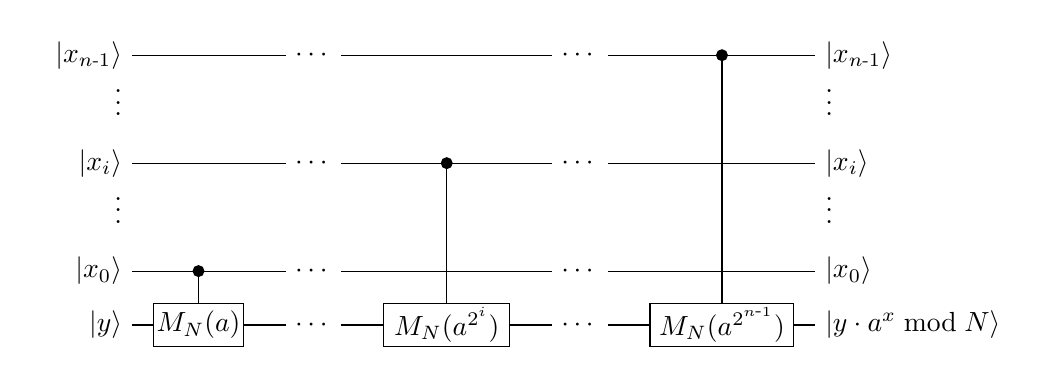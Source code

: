 \providecommand{\mynus}[1][.7]{\scalebox{#1}{-}}
\providecommand{\ket}[1]{{\left\vert{#1}\right\rangle}}
\begin{tikzpicture}[scale=1.3,x=1pt,y=1pt]
\filldraw[color=white] (0.0, -7.5) rectangle (190.0, 82.5);
% Drawing wires
% Line 4: xn1 W \ket{x_{n\mynus1}} \ket{x_{n\mynus1}}
\draw[color=black] (0.0,75.0) -- (190.0,75.0);
\draw[color=black] (0.0,75.0) node[left] {$\ket{x_{n\mynus1}}$};
% Line 6: xi W \ket{x_i} \ket{x_i}
\draw[color=black] (0.0,45.0) -- (190.0,45.0);
\draw[color=black] (0.0,45.0) node[left] {$\ket{x_i}$};
% Line 7: ...2 W
\draw[color=black] (0.0,30.0) node[anchor=mid east] {$\vdots$};
% Line 5: ...1 W
\draw[color=black] (0.0,60.0) node[anchor=mid east] {$\vdots$};
% Line 10: y W \ket{y} \ket{y\cdot{}a^x\bmod{}N}
\draw[color=black] (0.0,0.0) -- (190.0,0.0);
\draw[color=black] (0.0,0.0) node[left] {$\ket{y}$};
% Line 9: x0 W \ket{x_0} \ket{x_0}
\draw[color=black] (0.0,15.0) -- (190.0,15.0);
\draw[color=black] (0.0,15.0) node[left] {$\ket{x_0}$};
% Done with wires; drawing gates
% Line 12: y G $M_N(a)$ x0 width=25
\draw (18.5,15.0) -- (18.5,0.0);
\begin{scope}
\draw[fill=white] (18.5, -0.0) +(-45.0:17.678pt and 8.485pt) -- +(45.0:17.678pt and 8.485pt) -- +(135.0:17.678pt and 8.485pt) -- +(225.0:17.678pt and 8.485pt) -- cycle;
\clip (18.5, -0.0) +(-45.0:17.678pt and 8.485pt) -- +(45.0:17.678pt and 8.485pt) -- +(135.0:17.678pt and 8.485pt) -- +(225.0:17.678pt and 8.485pt) -- cycle;
\draw (18.5, -0.0) node {$M_N(a)$};
\end{scope}
\filldraw (18.5, 15.0) circle(1.5pt);
% Line 13: LABEL ...
\draw[color=black] (50.5, 75.0) node [fill=white] {$\cdots$};
\draw[color=black] (50.5, 45.0) node [fill=white] {$\cdots$};
\draw[color=black] (50.5, 15.0) node [fill=white] {$\cdots$};
\draw[color=black] (50.5, 0.0) node [fill=white] {$\cdots$};
% Line 14: y G $M_N(a^{2^i})$ xi width=35
\draw (87.5,45.0) -- (87.5,0.0);
\begin{scope}
\draw[fill=white] (87.5, -0.0) +(-45.0:24.749pt and 8.485pt) -- +(45.0:24.749pt and 8.485pt) -- +(135.0:24.749pt and 8.485pt) -- +(225.0:24.749pt and 8.485pt) -- cycle;
\clip (87.5, -0.0) +(-45.0:24.749pt and 8.485pt) -- +(45.0:24.749pt and 8.485pt) -- +(135.0:24.749pt and 8.485pt) -- +(225.0:24.749pt and 8.485pt) -- cycle;
\draw (87.5, -0.0) node {$M_N(a^{2^i})$};
\end{scope}
\filldraw (87.5, 45.0) circle(1.5pt);
% Line 15: LABEL ...
\draw[color=black] (124.5, 75.0) node [fill=white] {$\cdots$};
\draw[color=black] (124.5, 45.0) node [fill=white] {$\cdots$};
\draw[color=black] (124.5, 15.0) node [fill=white] {$\cdots$};
\draw[color=black] (124.5, 0.0) node [fill=white] {$\cdots$};
% Line 16: y G $M_N(a^{2^{n\mynus1}})$ xn1 width=40
\draw (164.0,75.0) -- (164.0,0.0);
\begin{scope}
\draw[fill=white] (164.0, -0.0) +(-45.0:28.284pt and 8.485pt) -- +(45.0:28.284pt and 8.485pt) -- +(135.0:28.284pt and 8.485pt) -- +(225.0:28.284pt and 8.485pt) -- cycle;
\clip (164.0, -0.0) +(-45.0:28.284pt and 8.485pt) -- +(45.0:28.284pt and 8.485pt) -- +(135.0:28.284pt and 8.485pt) -- +(225.0:28.284pt and 8.485pt) -- cycle;
\draw (164.0, -0.0) node {$M_N(a^{2^{n\mynus1}})$};
\end{scope}
\filldraw (164.0, 75.0) circle(1.5pt);
% Done with gates; drawing ending labels
\draw[color=black] (190.0,75.0) node[right] {$\ket{x_{n\mynus1}}$};
\draw[color=black] (190.0,45.0) node[right] {$\ket{x_i}$};
\draw[color=black] (190.0,30.0) node[anchor=mid west] {$\vdots$};
\draw[color=black] (190.0,60.0) node[anchor=mid west] {$\vdots$};
\draw[color=black] (190.0,0.0) node[right] {$\ket{y\cdot{}a^x\bmod{}N}$};
\draw[color=black] (190.0,15.0) node[right] {$\ket{x_0}$};
% Done with ending labels; drawing cut lines and comments
% Done with comments
\end{tikzpicture}
